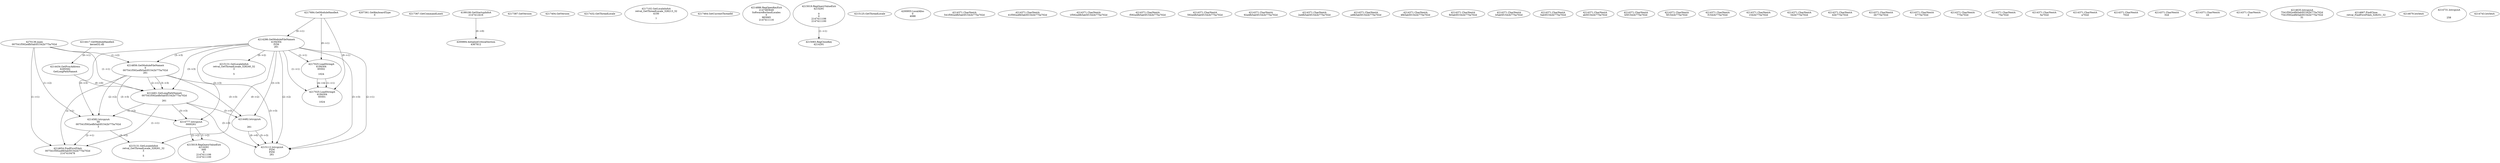 // Global SCDG with merge call
digraph {
	0 [label="4270136.main
007541f592a4fb5ab5f1542b775a702d"]
	1 [label="4217684.GetModuleHandleA
0"]
	2 [label="4207361.GetKeyboardType
0"]
	3 [label="4217367.GetCommandLineA
"]
	4 [label="4199106.GetStartupInfoA
2147412416"]
	5 [label="4217387.GetVersion
"]
	6 [label="4217404.GetVersion
"]
	7 [label="4217432.GetThreadLocale
"]
	8 [label="4217102.GetLocaleInfoA
retval_GetThreadLocale_328213_32
4100

7"]
	9 [label="4217464.GetCurrentThreadId
"]
	10 [label="4214286.GetModuleFileNameA
4194304
PZM
261"]
	1 -> 10 [label="(0-->1)"]
	11 [label="4214856.GetModuleFileNameA
0
007541f592a4fb5ab5f1542b775a702d
261"]
	0 -> 11 [label="(1-->2)"]
	10 -> 11 [label="(3-->3)"]
	12 [label="4214886.RegOpenKeyExA
2147483649
Software\Borland\Locales
0
983065
2147411116"]
	13 [label="4214417.GetModuleHandleA
kernel32.dll"]
	14 [label="4214434.GetProcAddress
6295592
GetLongPathNameA"]
	13 -> 14 [label="(0-->1)"]
	15 [label="4214461.GetLongPathNameA
007541f592a4fb5ab5f1542b775a702d

261"]
	0 -> 15 [label="(1-->1)"]
	11 -> 15 [label="(2-->1)"]
	10 -> 15 [label="(3-->3)"]
	11 -> 15 [label="(3-->3)"]
	14 -> 15 [label="(0-->0)"]
	16 [label="4214482.lstrcpynA


261"]
	10 -> 16 [label="(3-->3)"]
	11 -> 16 [label="(3-->3)"]
	15 -> 16 [label="(3-->3)"]
	17 [label="4215019.RegQueryValueExA
4214291

0
0
2147411106
2147411100"]
	18 [label="4215083.RegCloseKey
4214291"]
	17 -> 18 [label="(1-->1)"]
	19 [label="4215112.lstrcpynA
PZM
PZM
261"]
	10 -> 19 [label="(2-->1)"]
	10 -> 19 [label="(2-->2)"]
	10 -> 19 [label="(3-->3)"]
	11 -> 19 [label="(3-->3)"]
	15 -> 19 [label="(3-->3)"]
	16 -> 19 [label="(3-->3)"]
	16 -> 19 [label="(0-->0)"]
	20 [label="4215125.GetThreadLocale
"]
	21 [label="4215131.GetLocaleInfoA
retval_GetThreadLocale_328240_32
3

5"]
	10 -> 21 [label="(0-->2)"]
	22 [label="4217025.LoadStringA
4194304
65502

1024"]
	1 -> 22 [label="(0-->1)"]
	10 -> 22 [label="(1-->1)"]
	23 [label="4217025.LoadStringA
4194304
65501

1024"]
	1 -> 23 [label="(0-->1)"]
	10 -> 23 [label="(1-->1)"]
	22 -> 23 [label="(1-->1)"]
	22 -> 23 [label="(4-->4)"]
	24 [label="4200894.InitializeCriticalSection
4367812"]
	4 -> 24 [label="(0-->0)"]
	25 [label="4200955.LocalAlloc
0
4088"]
	26 [label="4214582.lstrcpynA
00
007541f592a4fb5ab5f1542b775a702d
3"]
	0 -> 26 [label="(1-->2)"]
	11 -> 26 [label="(2-->2)"]
	15 -> 26 [label="(1-->2)"]
	10 -> 26 [label="(0-->3)"]
	27 [label="4214371.CharNextA
541f592a4fb5ab5f1542b775a702d"]
	28 [label="4214371.CharNextA
41f592a4fb5ab5f1542b775a702d"]
	29 [label="4214371.CharNextA
1f592a4fb5ab5f1542b775a702d"]
	30 [label="4214371.CharNextA
f592a4fb5ab5f1542b775a702d"]
	31 [label="4214371.CharNextA
592a4fb5ab5f1542b775a702d"]
	32 [label="4214371.CharNextA
92a4fb5ab5f1542b775a702d"]
	33 [label="4214371.CharNextA
2a4fb5ab5f1542b775a702d"]
	34 [label="4214371.CharNextA
a4fb5ab5f1542b775a702d"]
	35 [label="4214371.CharNextA
4fb5ab5f1542b775a702d"]
	36 [label="4214371.CharNextA
fb5ab5f1542b775a702d"]
	37 [label="4214371.CharNextA
b5ab5f1542b775a702d"]
	38 [label="4214371.CharNextA
5ab5f1542b775a702d"]
	39 [label="4214371.CharNextA
ab5f1542b775a702d"]
	40 [label="4214371.CharNextA
b5f1542b775a702d"]
	41 [label="4214371.CharNextA
5f1542b775a702d"]
	42 [label="4214371.CharNextA
f1542b775a702d"]
	43 [label="4214371.CharNextA
1542b775a702d"]
	44 [label="4214371.CharNextA
542b775a702d"]
	45 [label="4214371.CharNextA
42b775a702d"]
	46 [label="4214371.CharNextA
2b775a702d"]
	47 [label="4214371.CharNextA
b775a702d"]
	48 [label="4214371.CharNextA
775a702d"]
	49 [label="4214371.CharNextA
75a702d"]
	50 [label="4214371.CharNextA
5a702d"]
	51 [label="4214371.CharNextA
a702d"]
	52 [label="4214371.CharNextA
702d"]
	53 [label="4214371.CharNextA
02d"]
	54 [label="4214371.CharNextA
2d"]
	55 [label="4214371.CharNextA
d"]
	56 [label="4214635.lstrcpynA
7541f592a4fb5ab5f1542b775a702d
7541f592a4fb5ab5f1542b775a702d
31"]
	57 [label="4214654.FindFirstFileA
007541f592a4fb5ab5f1542b775a702d
2147410478"]
	0 -> 57 [label="(1-->1)"]
	11 -> 57 [label="(2-->1)"]
	15 -> 57 [label="(1-->1)"]
	26 -> 57 [label="(2-->1)"]
	58 [label="4214667.FindClose
retval_FindFirstFileA_328251_32"]
	59 [label="4214679.lstrlenA
"]
	60 [label="4214731.lstrcpynA


258"]
	61 [label="4214743.lstrlenA
"]
	62 [label="4214777.lstrcpynA
00\
00\
261"]
	10 -> 62 [label="(3-->3)"]
	11 -> 62 [label="(3-->3)"]
	15 -> 62 [label="(3-->3)"]
	63 [label="4215019.RegQueryValueExA
4214291
00\
0
0
2147411106
2147411100"]
	62 -> 63 [label="(1-->2)"]
	62 -> 63 [label="(2-->2)"]
	64 [label="4215131.GetLocaleInfoA
retval_GetThreadLocale_328261_32
3

5"]
	10 -> 64 [label="(0-->2)"]
	26 -> 64 [label="(3-->2)"]
}
